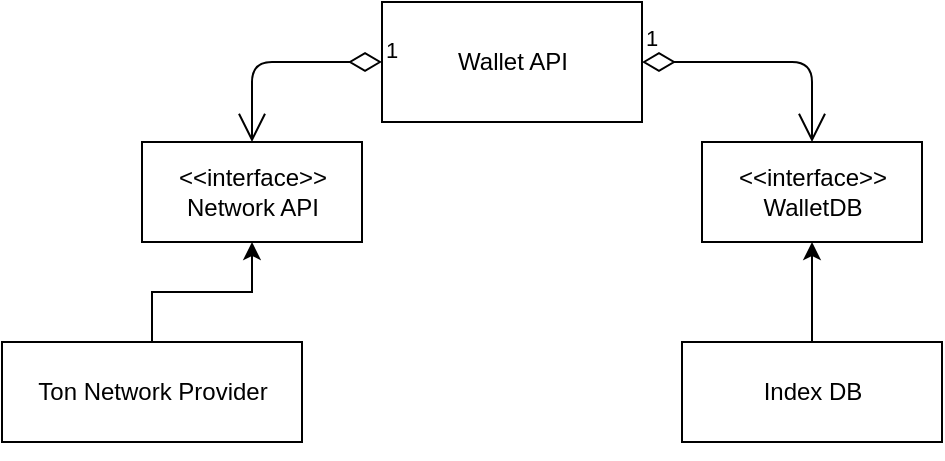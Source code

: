 <mxfile version="14.6.5" type="device"><diagram id="0SvqYmLdG-NDdaJoI7Cq" name="Page-1"><mxGraphModel dx="1038" dy="491" grid="1" gridSize="10" guides="1" tooltips="1" connect="1" arrows="1" fold="1" page="1" pageScale="1" pageWidth="850" pageHeight="1100" math="0" shadow="0"><root><mxCell id="0"/><mxCell id="1" parent="0"/><mxCell id="P44AK59ahLFysHRlJos_-2" value="Wallet API" style="html=1;" vertex="1" parent="1"><mxGeometry x="230" y="30" width="130" height="60" as="geometry"/></mxCell><mxCell id="P44AK59ahLFysHRlJos_-3" value="&amp;lt;&amp;lt;interface&amp;gt;&amp;gt;&lt;br&gt;WalletDB" style="html=1;" vertex="1" parent="1"><mxGeometry x="390" y="100" width="110" height="50" as="geometry"/></mxCell><mxCell id="P44AK59ahLFysHRlJos_-6" value="&amp;lt;&amp;lt;interface&amp;gt;&amp;gt;&lt;br&gt;Network API" style="html=1;" vertex="1" parent="1"><mxGeometry x="110" y="100" width="110" height="50" as="geometry"/></mxCell><mxCell id="P44AK59ahLFysHRlJos_-9" style="edgeStyle=orthogonalEdgeStyle;rounded=0;orthogonalLoop=1;jettySize=auto;html=1;exitX=0.5;exitY=0;exitDx=0;exitDy=0;entryX=0.5;entryY=1;entryDx=0;entryDy=0;" edge="1" parent="1" source="P44AK59ahLFysHRlJos_-8" target="P44AK59ahLFysHRlJos_-6"><mxGeometry relative="1" as="geometry"/></mxCell><mxCell id="P44AK59ahLFysHRlJos_-8" value="Ton Network Provider" style="html=1;" vertex="1" parent="1"><mxGeometry x="40" y="200" width="150" height="50" as="geometry"/></mxCell><mxCell id="P44AK59ahLFysHRlJos_-10" value="1" style="endArrow=open;html=1;endSize=12;startArrow=diamondThin;startSize=14;startFill=0;edgeStyle=orthogonalEdgeStyle;align=left;verticalAlign=bottom;exitX=0;exitY=0.5;exitDx=0;exitDy=0;entryX=0.5;entryY=0;entryDx=0;entryDy=0;" edge="1" parent="1" source="P44AK59ahLFysHRlJos_-2" target="P44AK59ahLFysHRlJos_-6"><mxGeometry x="-1" y="3" relative="1" as="geometry"><mxPoint x="370" y="70" as="sourcePoint"/><mxPoint x="430" y="165" as="targetPoint"/></mxGeometry></mxCell><mxCell id="P44AK59ahLFysHRlJos_-11" value="1" style="endArrow=open;html=1;endSize=12;startArrow=diamondThin;startSize=14;startFill=0;edgeStyle=orthogonalEdgeStyle;align=left;verticalAlign=bottom;exitX=1;exitY=0.5;exitDx=0;exitDy=0;entryX=0.5;entryY=0;entryDx=0;entryDy=0;" edge="1" parent="1" source="P44AK59ahLFysHRlJos_-2" target="P44AK59ahLFysHRlJos_-3"><mxGeometry x="-1" y="3" relative="1" as="geometry"><mxPoint x="370" y="70" as="sourcePoint"/><mxPoint x="430" y="165" as="targetPoint"/></mxGeometry></mxCell><mxCell id="P44AK59ahLFysHRlJos_-13" style="edgeStyle=orthogonalEdgeStyle;rounded=0;orthogonalLoop=1;jettySize=auto;html=1;entryX=0.5;entryY=1;entryDx=0;entryDy=0;" edge="1" parent="1" source="P44AK59ahLFysHRlJos_-12" target="P44AK59ahLFysHRlJos_-3"><mxGeometry relative="1" as="geometry"/></mxCell><mxCell id="P44AK59ahLFysHRlJos_-12" value="Index DB" style="html=1;" vertex="1" parent="1"><mxGeometry x="380" y="200" width="130" height="50" as="geometry"/></mxCell><mxCell id="P44AK59ahLFysHRlJos_-14" style="edgeStyle=orthogonalEdgeStyle;rounded=0;orthogonalLoop=1;jettySize=auto;html=1;exitX=0.5;exitY=1;exitDx=0;exitDy=0;" edge="1" parent="1" source="P44AK59ahLFysHRlJos_-12" target="P44AK59ahLFysHRlJos_-12"><mxGeometry relative="1" as="geometry"/></mxCell></root></mxGraphModel></diagram></mxfile>